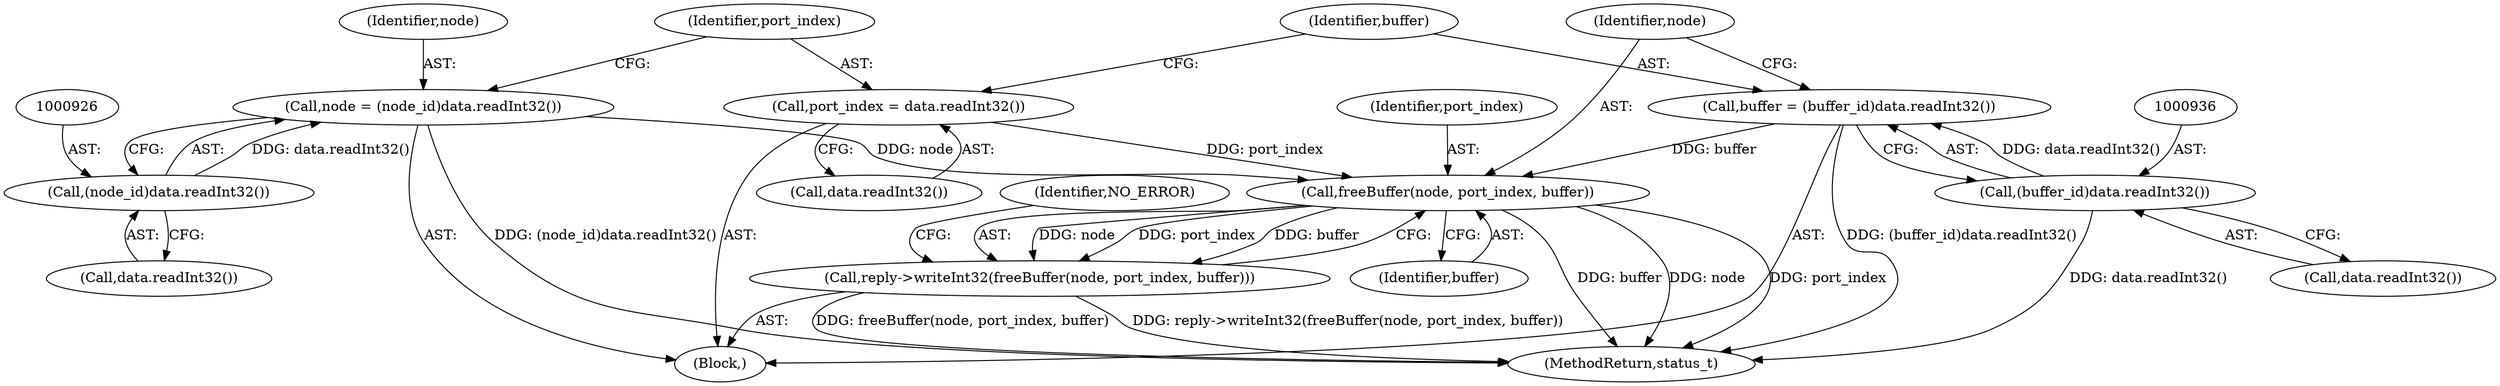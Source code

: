digraph "0_Android_1171e7c047bf79e7c93342bb6a812c9edd86aa84@API" {
"1000939" [label="(Call,freeBuffer(node, port_index, buffer))"];
"1000923" [label="(Call,node = (node_id)data.readInt32())"];
"1000925" [label="(Call,(node_id)data.readInt32())"];
"1000929" [label="(Call,port_index = data.readInt32())"];
"1000933" [label="(Call,buffer = (buffer_id)data.readInt32())"];
"1000935" [label="(Call,(buffer_id)data.readInt32())"];
"1000938" [label="(Call,reply->writeInt32(freeBuffer(node, port_index, buffer)))"];
"1000929" [label="(Call,port_index = data.readInt32())"];
"1000930" [label="(Identifier,port_index)"];
"1001056" [label="(MethodReturn,status_t)"];
"1000937" [label="(Call,data.readInt32())"];
"1000939" [label="(Call,freeBuffer(node, port_index, buffer))"];
"1000924" [label="(Identifier,node)"];
"1000917" [label="(Block,)"];
"1000940" [label="(Identifier,node)"];
"1000923" [label="(Call,node = (node_id)data.readInt32())"];
"1000935" [label="(Call,(buffer_id)data.readInt32())"];
"1000944" [label="(Identifier,NO_ERROR)"];
"1000938" [label="(Call,reply->writeInt32(freeBuffer(node, port_index, buffer)))"];
"1000931" [label="(Call,data.readInt32())"];
"1000927" [label="(Call,data.readInt32())"];
"1000941" [label="(Identifier,port_index)"];
"1000933" [label="(Call,buffer = (buffer_id)data.readInt32())"];
"1000942" [label="(Identifier,buffer)"];
"1000925" [label="(Call,(node_id)data.readInt32())"];
"1000934" [label="(Identifier,buffer)"];
"1000939" -> "1000938"  [label="AST: "];
"1000939" -> "1000942"  [label="CFG: "];
"1000940" -> "1000939"  [label="AST: "];
"1000941" -> "1000939"  [label="AST: "];
"1000942" -> "1000939"  [label="AST: "];
"1000938" -> "1000939"  [label="CFG: "];
"1000939" -> "1001056"  [label="DDG: buffer"];
"1000939" -> "1001056"  [label="DDG: port_index"];
"1000939" -> "1001056"  [label="DDG: node"];
"1000939" -> "1000938"  [label="DDG: node"];
"1000939" -> "1000938"  [label="DDG: port_index"];
"1000939" -> "1000938"  [label="DDG: buffer"];
"1000923" -> "1000939"  [label="DDG: node"];
"1000929" -> "1000939"  [label="DDG: port_index"];
"1000933" -> "1000939"  [label="DDG: buffer"];
"1000923" -> "1000917"  [label="AST: "];
"1000923" -> "1000925"  [label="CFG: "];
"1000924" -> "1000923"  [label="AST: "];
"1000925" -> "1000923"  [label="AST: "];
"1000930" -> "1000923"  [label="CFG: "];
"1000923" -> "1001056"  [label="DDG: (node_id)data.readInt32()"];
"1000925" -> "1000923"  [label="DDG: data.readInt32()"];
"1000925" -> "1000927"  [label="CFG: "];
"1000926" -> "1000925"  [label="AST: "];
"1000927" -> "1000925"  [label="AST: "];
"1000929" -> "1000917"  [label="AST: "];
"1000929" -> "1000931"  [label="CFG: "];
"1000930" -> "1000929"  [label="AST: "];
"1000931" -> "1000929"  [label="AST: "];
"1000934" -> "1000929"  [label="CFG: "];
"1000933" -> "1000917"  [label="AST: "];
"1000933" -> "1000935"  [label="CFG: "];
"1000934" -> "1000933"  [label="AST: "];
"1000935" -> "1000933"  [label="AST: "];
"1000940" -> "1000933"  [label="CFG: "];
"1000933" -> "1001056"  [label="DDG: (buffer_id)data.readInt32()"];
"1000935" -> "1000933"  [label="DDG: data.readInt32()"];
"1000935" -> "1000937"  [label="CFG: "];
"1000936" -> "1000935"  [label="AST: "];
"1000937" -> "1000935"  [label="AST: "];
"1000935" -> "1001056"  [label="DDG: data.readInt32()"];
"1000938" -> "1000917"  [label="AST: "];
"1000944" -> "1000938"  [label="CFG: "];
"1000938" -> "1001056"  [label="DDG: freeBuffer(node, port_index, buffer)"];
"1000938" -> "1001056"  [label="DDG: reply->writeInt32(freeBuffer(node, port_index, buffer))"];
}

